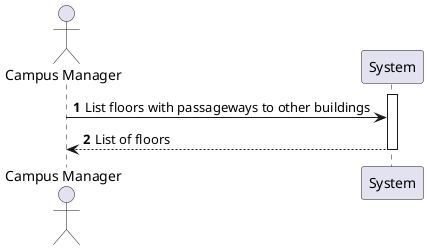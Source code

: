 @startuml
'https://plantuml.com/sequence-diagram

autonumber
actor "Campus Manager" as CM


activate System
CM -> System: List floors with passageways to other buildings
CM <-- System: List of floors
deactivate System

@enduml